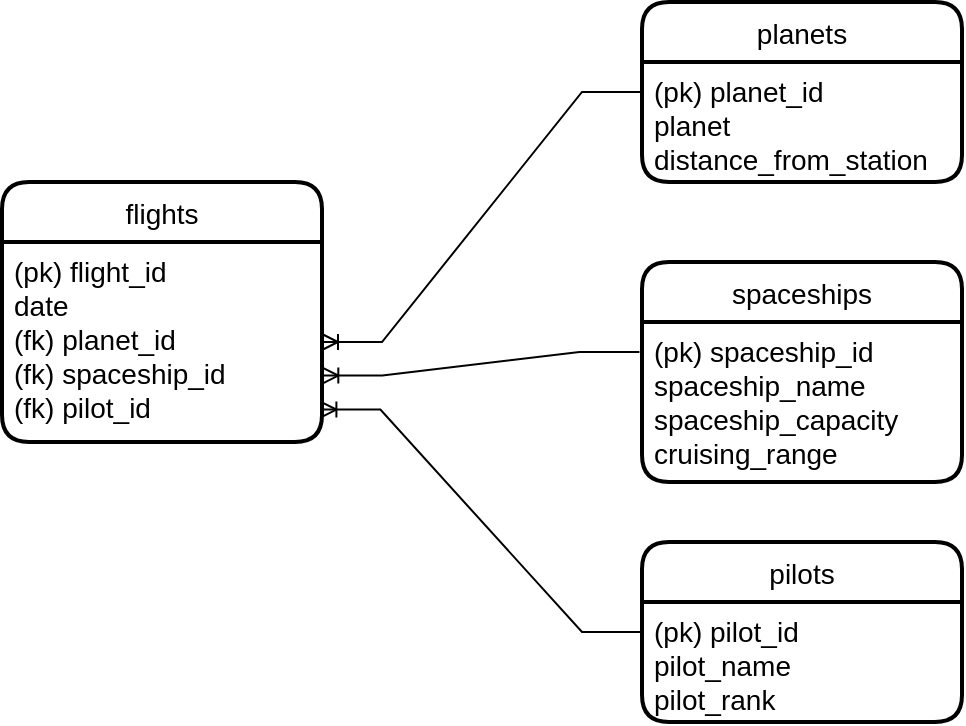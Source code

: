 <mxfile version="20.3.7" type="device"><diagram id="eVE-22oUwuEAC5lLtgl3" name="Страница 1"><mxGraphModel dx="809" dy="472" grid="1" gridSize="10" guides="1" tooltips="1" connect="1" arrows="1" fold="1" page="1" pageScale="1" pageWidth="827" pageHeight="1169" math="0" shadow="0"><root><mxCell id="0"/><mxCell id="1" parent="0"/><mxCell id="IQZ2wQV3-qxKMTuAIvQL-1" value="flights" style="swimlane;childLayout=stackLayout;horizontal=1;startSize=30;horizontalStack=0;rounded=1;fontSize=14;fontStyle=0;strokeWidth=2;resizeParent=0;resizeLast=1;shadow=0;dashed=0;align=center;" vertex="1" parent="1"><mxGeometry x="50" y="140" width="160" height="130" as="geometry"/></mxCell><mxCell id="IQZ2wQV3-qxKMTuAIvQL-2" value="(pk) flight_id&#10;date&#10;(fk) planet_id&#10;(fk) spaceship_id&#10;(fk) pilot_id" style="align=left;strokeColor=none;fillColor=none;spacingLeft=4;fontSize=14;verticalAlign=top;resizable=0;rotatable=0;part=1;" vertex="1" parent="IQZ2wQV3-qxKMTuAIvQL-1"><mxGeometry y="30" width="160" height="100" as="geometry"/></mxCell><mxCell id="IQZ2wQV3-qxKMTuAIvQL-3" value="spaceships" style="swimlane;childLayout=stackLayout;horizontal=1;startSize=30;horizontalStack=0;rounded=1;fontSize=14;fontStyle=0;strokeWidth=2;resizeParent=0;resizeLast=1;shadow=0;dashed=0;align=center;" vertex="1" parent="1"><mxGeometry x="370" y="180" width="160" height="110" as="geometry"/></mxCell><mxCell id="IQZ2wQV3-qxKMTuAIvQL-4" value="(pk) spaceship_id&#10;spaceship_name&#10;spaceship_capacity&#10;cruising_range" style="align=left;strokeColor=none;fillColor=none;spacingLeft=4;fontSize=14;verticalAlign=top;resizable=0;rotatable=0;part=1;" vertex="1" parent="IQZ2wQV3-qxKMTuAIvQL-3"><mxGeometry y="30" width="160" height="80" as="geometry"/></mxCell><mxCell id="IQZ2wQV3-qxKMTuAIvQL-5" value="pilots" style="swimlane;childLayout=stackLayout;horizontal=1;startSize=30;horizontalStack=0;rounded=1;fontSize=14;fontStyle=0;strokeWidth=2;resizeParent=0;resizeLast=1;shadow=0;dashed=0;align=center;" vertex="1" parent="1"><mxGeometry x="370" y="320" width="160" height="90" as="geometry"/></mxCell><mxCell id="IQZ2wQV3-qxKMTuAIvQL-6" value="(pk) pilot_id&#10;pilot_name&#10;pilot_rank" style="align=left;strokeColor=none;fillColor=none;spacingLeft=4;fontSize=14;verticalAlign=top;resizable=0;rotatable=0;part=1;" vertex="1" parent="IQZ2wQV3-qxKMTuAIvQL-5"><mxGeometry y="30" width="160" height="60" as="geometry"/></mxCell><mxCell id="IQZ2wQV3-qxKMTuAIvQL-7" value="planets" style="swimlane;childLayout=stackLayout;horizontal=1;startSize=30;horizontalStack=0;rounded=1;fontSize=14;fontStyle=0;strokeWidth=2;resizeParent=0;resizeLast=1;shadow=0;dashed=0;align=center;" vertex="1" parent="1"><mxGeometry x="370" y="50" width="160" height="90" as="geometry"/></mxCell><mxCell id="IQZ2wQV3-qxKMTuAIvQL-8" value="(pk) planet_id&#10;planet&#10;distance_from_station" style="align=left;strokeColor=none;fillColor=none;spacingLeft=4;fontSize=14;verticalAlign=top;resizable=0;rotatable=0;part=1;" vertex="1" parent="IQZ2wQV3-qxKMTuAIvQL-7"><mxGeometry y="30" width="160" height="60" as="geometry"/></mxCell><mxCell id="IQZ2wQV3-qxKMTuAIvQL-18" value="" style="edgeStyle=entityRelationEdgeStyle;fontSize=12;html=1;endArrow=ERoneToMany;rounded=0;exitX=0;exitY=0.25;exitDx=0;exitDy=0;entryX=1;entryY=0.5;entryDx=0;entryDy=0;" edge="1" parent="1" source="IQZ2wQV3-qxKMTuAIvQL-8" target="IQZ2wQV3-qxKMTuAIvQL-2"><mxGeometry width="100" height="100" relative="1" as="geometry"><mxPoint x="180" y="230" as="sourcePoint"/><mxPoint x="280" y="130" as="targetPoint"/></mxGeometry></mxCell><mxCell id="IQZ2wQV3-qxKMTuAIvQL-19" value="" style="edgeStyle=entityRelationEdgeStyle;fontSize=12;html=1;endArrow=ERoneToMany;rounded=0;exitX=-0.008;exitY=0.187;exitDx=0;exitDy=0;entryX=1.001;entryY=0.668;entryDx=0;entryDy=0;entryPerimeter=0;exitPerimeter=0;" edge="1" parent="1" source="IQZ2wQV3-qxKMTuAIvQL-4" target="IQZ2wQV3-qxKMTuAIvQL-2"><mxGeometry width="100" height="100" relative="1" as="geometry"><mxPoint x="230" y="240" as="sourcePoint"/><mxPoint x="320" y="230" as="targetPoint"/></mxGeometry></mxCell><mxCell id="IQZ2wQV3-qxKMTuAIvQL-20" value="" style="edgeStyle=entityRelationEdgeStyle;fontSize=12;html=1;endArrow=ERoneToMany;rounded=0;exitX=0;exitY=0.25;exitDx=0;exitDy=0;entryX=0.995;entryY=0.838;entryDx=0;entryDy=0;entryPerimeter=0;" edge="1" parent="1" source="IQZ2wQV3-qxKMTuAIvQL-6" target="IQZ2wQV3-qxKMTuAIvQL-2"><mxGeometry width="100" height="100" relative="1" as="geometry"><mxPoint x="200" y="280" as="sourcePoint"/><mxPoint x="300" y="180" as="targetPoint"/></mxGeometry></mxCell></root></mxGraphModel></diagram></mxfile>